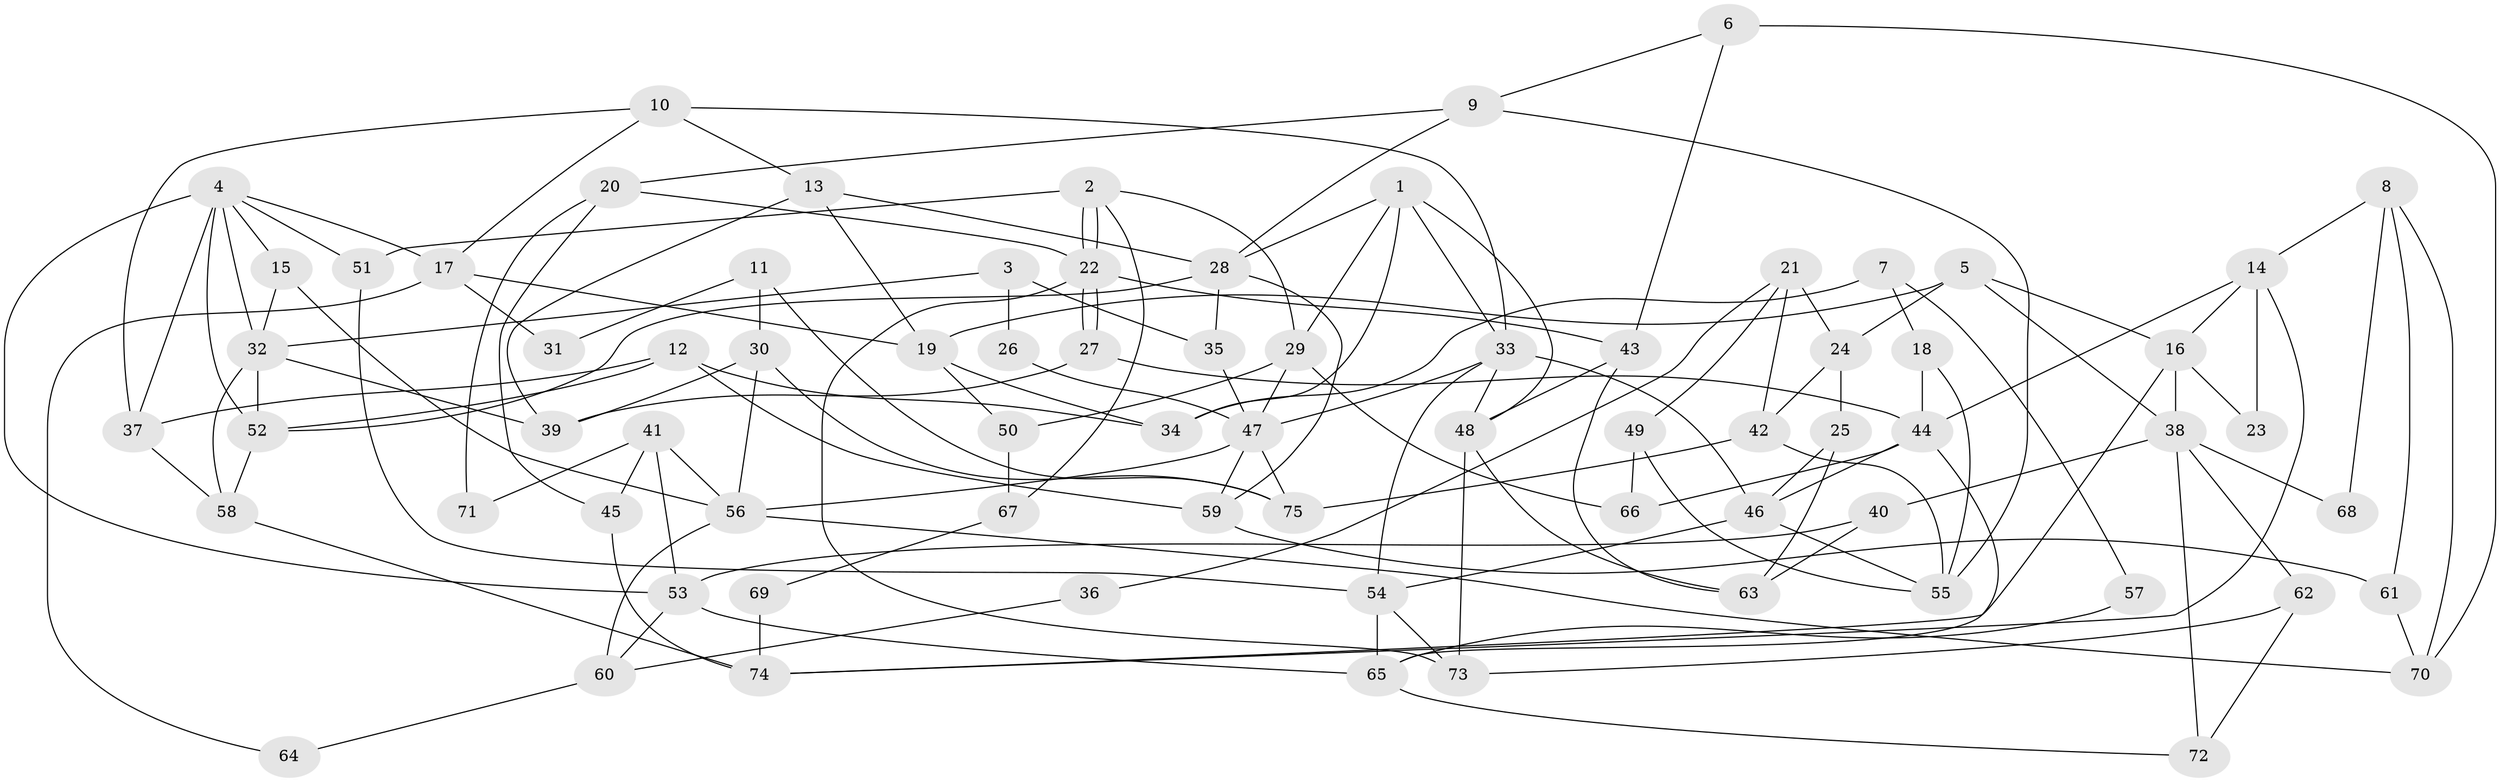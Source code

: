 // coarse degree distribution, {9: 0.019230769230769232, 5: 0.1346153846153846, 3: 0.2692307692307692, 8: 0.07692307692307693, 7: 0.057692307692307696, 4: 0.3076923076923077, 6: 0.057692307692307696, 2: 0.057692307692307696, 11: 0.019230769230769232}
// Generated by graph-tools (version 1.1) at 2025/18/03/04/25 18:18:36]
// undirected, 75 vertices, 150 edges
graph export_dot {
graph [start="1"]
  node [color=gray90,style=filled];
  1;
  2;
  3;
  4;
  5;
  6;
  7;
  8;
  9;
  10;
  11;
  12;
  13;
  14;
  15;
  16;
  17;
  18;
  19;
  20;
  21;
  22;
  23;
  24;
  25;
  26;
  27;
  28;
  29;
  30;
  31;
  32;
  33;
  34;
  35;
  36;
  37;
  38;
  39;
  40;
  41;
  42;
  43;
  44;
  45;
  46;
  47;
  48;
  49;
  50;
  51;
  52;
  53;
  54;
  55;
  56;
  57;
  58;
  59;
  60;
  61;
  62;
  63;
  64;
  65;
  66;
  67;
  68;
  69;
  70;
  71;
  72;
  73;
  74;
  75;
  1 -- 48;
  1 -- 28;
  1 -- 29;
  1 -- 33;
  1 -- 34;
  2 -- 29;
  2 -- 22;
  2 -- 22;
  2 -- 51;
  2 -- 67;
  3 -- 35;
  3 -- 32;
  3 -- 26;
  4 -- 51;
  4 -- 53;
  4 -- 15;
  4 -- 17;
  4 -- 32;
  4 -- 37;
  4 -- 52;
  5 -- 16;
  5 -- 19;
  5 -- 24;
  5 -- 38;
  6 -- 43;
  6 -- 70;
  6 -- 9;
  7 -- 18;
  7 -- 34;
  7 -- 57;
  8 -- 70;
  8 -- 14;
  8 -- 61;
  8 -- 68;
  9 -- 55;
  9 -- 20;
  9 -- 28;
  10 -- 33;
  10 -- 17;
  10 -- 13;
  10 -- 37;
  11 -- 75;
  11 -- 30;
  11 -- 31;
  12 -- 52;
  12 -- 37;
  12 -- 34;
  12 -- 59;
  13 -- 28;
  13 -- 19;
  13 -- 39;
  14 -- 44;
  14 -- 74;
  14 -- 16;
  14 -- 23;
  15 -- 32;
  15 -- 56;
  16 -- 74;
  16 -- 23;
  16 -- 38;
  17 -- 19;
  17 -- 31;
  17 -- 64;
  18 -- 44;
  18 -- 55;
  19 -- 34;
  19 -- 50;
  20 -- 22;
  20 -- 45;
  20 -- 71;
  21 -- 49;
  21 -- 24;
  21 -- 36;
  21 -- 42;
  22 -- 27;
  22 -- 27;
  22 -- 43;
  22 -- 73;
  24 -- 42;
  24 -- 25;
  25 -- 46;
  25 -- 63;
  26 -- 47;
  27 -- 39;
  27 -- 44;
  28 -- 52;
  28 -- 35;
  28 -- 59;
  29 -- 47;
  29 -- 50;
  29 -- 66;
  30 -- 56;
  30 -- 39;
  30 -- 75;
  32 -- 52;
  32 -- 39;
  32 -- 58;
  33 -- 48;
  33 -- 46;
  33 -- 47;
  33 -- 54;
  35 -- 47;
  36 -- 60;
  37 -- 58;
  38 -- 40;
  38 -- 62;
  38 -- 68;
  38 -- 72;
  40 -- 63;
  40 -- 53;
  41 -- 56;
  41 -- 53;
  41 -- 45;
  41 -- 71;
  42 -- 75;
  42 -- 55;
  43 -- 48;
  43 -- 63;
  44 -- 46;
  44 -- 65;
  44 -- 66;
  45 -- 74;
  46 -- 54;
  46 -- 55;
  47 -- 59;
  47 -- 56;
  47 -- 75;
  48 -- 63;
  48 -- 73;
  49 -- 66;
  49 -- 55;
  50 -- 67;
  51 -- 54;
  52 -- 58;
  53 -- 65;
  53 -- 60;
  54 -- 73;
  54 -- 65;
  56 -- 60;
  56 -- 70;
  57 -- 65;
  58 -- 74;
  59 -- 61;
  60 -- 64;
  61 -- 70;
  62 -- 72;
  62 -- 73;
  65 -- 72;
  67 -- 69;
  69 -- 74;
}
